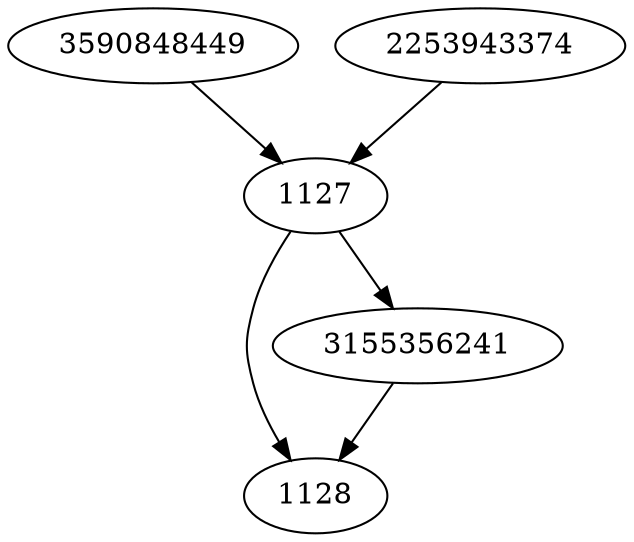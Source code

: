 strict digraph  {
3590848449;
1127;
1128;
2253943374;
3155356241;
3590848449 -> 1127;
1127 -> 3155356241;
1127 -> 1128;
2253943374 -> 1127;
3155356241 -> 1128;
}
